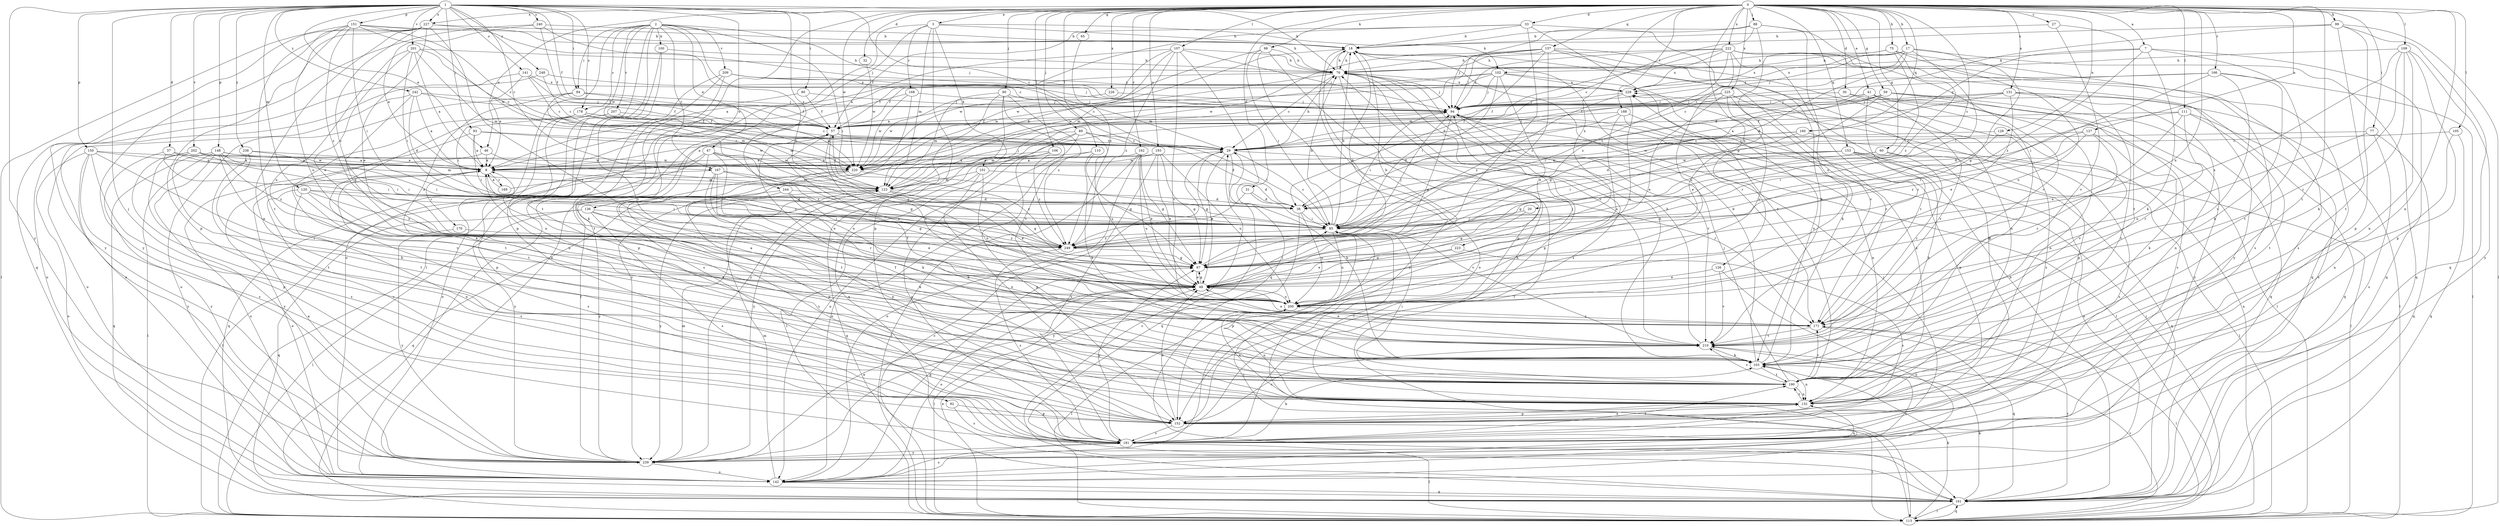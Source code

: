 strict digraph  {
0;
1;
2;
3;
7;
8;
17;
18;
20;
27;
29;
30;
31;
32;
33;
37;
38;
41;
46;
47;
48;
57;
59;
60;
65;
67;
75;
76;
77;
80;
84;
85;
88;
89;
90;
92;
93;
94;
98;
99;
100;
101;
102;
103;
105;
106;
107;
109;
110;
111;
113;
120;
123;
126;
127;
128;
131;
132;
136;
141;
142;
148;
150;
151;
152;
153;
157;
160;
161;
162;
166;
167;
168;
169;
170;
171;
178;
181;
188;
190;
193;
200;
201;
202;
207;
209;
210;
220;
222;
223;
225;
226;
227;
229;
238;
239;
240;
242;
244;
248;
249;
0 -> 3  [label=a];
0 -> 7  [label=a];
0 -> 17  [label=b];
0 -> 20  [label=c];
0 -> 27  [label=c];
0 -> 30  [label=d];
0 -> 31  [label=d];
0 -> 32  [label=d];
0 -> 33  [label=d];
0 -> 41  [label=e];
0 -> 46  [label=e];
0 -> 59  [label=g];
0 -> 60  [label=g];
0 -> 65  [label=g];
0 -> 75  [label=h];
0 -> 77  [label=i];
0 -> 88  [label=j];
0 -> 89  [label=j];
0 -> 90  [label=j];
0 -> 98  [label=k];
0 -> 99  [label=k];
0 -> 105  [label=l];
0 -> 106  [label=l];
0 -> 107  [label=l];
0 -> 109  [label=l];
0 -> 110  [label=l];
0 -> 111  [label=l];
0 -> 113  [label=l];
0 -> 126  [label=n];
0 -> 127  [label=n];
0 -> 128  [label=n];
0 -> 131  [label=n];
0 -> 132  [label=n];
0 -> 153  [label=q];
0 -> 157  [label=q];
0 -> 160  [label=q];
0 -> 162  [label=r];
0 -> 166  [label=r];
0 -> 188  [label=t];
0 -> 190  [label=t];
0 -> 193  [label=u];
0 -> 200  [label=u];
0 -> 220  [label=w];
0 -> 222  [label=x];
0 -> 223  [label=x];
0 -> 225  [label=x];
0 -> 226  [label=x];
0 -> 227  [label=x];
1 -> 29  [label=c];
1 -> 37  [label=d];
1 -> 46  [label=e];
1 -> 57  [label=f];
1 -> 76  [label=h];
1 -> 80  [label=i];
1 -> 84  [label=i];
1 -> 92  [label=j];
1 -> 93  [label=j];
1 -> 120  [label=m];
1 -> 136  [label=o];
1 -> 141  [label=o];
1 -> 148  [label=p];
1 -> 150  [label=p];
1 -> 151  [label=p];
1 -> 167  [label=r];
1 -> 178  [label=s];
1 -> 201  [label=v];
1 -> 202  [label=v];
1 -> 227  [label=x];
1 -> 238  [label=y];
1 -> 239  [label=y];
1 -> 240  [label=z];
1 -> 242  [label=z];
1 -> 244  [label=z];
1 -> 248  [label=z];
2 -> 47  [label=e];
2 -> 84  [label=i];
2 -> 85  [label=i];
2 -> 94  [label=j];
2 -> 100  [label=k];
2 -> 142  [label=o];
2 -> 152  [label=p];
2 -> 167  [label=r];
2 -> 178  [label=s];
2 -> 190  [label=t];
2 -> 207  [label=v];
2 -> 209  [label=v];
2 -> 220  [label=w];
2 -> 249  [label=z];
3 -> 18  [label=b];
3 -> 101  [label=k];
3 -> 102  [label=k];
3 -> 113  [label=l];
3 -> 123  [label=m];
3 -> 142  [label=o];
3 -> 152  [label=p];
3 -> 168  [label=r];
7 -> 102  [label=k];
7 -> 103  [label=k];
7 -> 160  [label=q];
7 -> 161  [label=q];
7 -> 190  [label=t];
7 -> 249  [label=z];
8 -> 123  [label=m];
8 -> 142  [label=o];
8 -> 169  [label=r];
8 -> 170  [label=r];
8 -> 181  [label=s];
8 -> 249  [label=z];
17 -> 29  [label=c];
17 -> 38  [label=d];
17 -> 67  [label=g];
17 -> 76  [label=h];
17 -> 85  [label=i];
17 -> 94  [label=j];
17 -> 161  [label=q];
17 -> 229  [label=x];
18 -> 76  [label=h];
18 -> 142  [label=o];
18 -> 152  [label=p];
18 -> 171  [label=r];
20 -> 67  [label=g];
20 -> 85  [label=i];
27 -> 18  [label=b];
27 -> 190  [label=t];
27 -> 210  [label=v];
29 -> 8  [label=a];
29 -> 48  [label=e];
29 -> 67  [label=g];
29 -> 76  [label=h];
29 -> 103  [label=k];
29 -> 161  [label=q];
29 -> 171  [label=r];
30 -> 94  [label=j];
30 -> 113  [label=l];
30 -> 181  [label=s];
31 -> 38  [label=d];
31 -> 210  [label=v];
31 -> 249  [label=z];
32 -> 220  [label=w];
33 -> 8  [label=a];
33 -> 18  [label=b];
33 -> 57  [label=f];
33 -> 67  [label=g];
33 -> 103  [label=k];
33 -> 190  [label=t];
37 -> 8  [label=a];
37 -> 85  [label=i];
37 -> 123  [label=m];
37 -> 239  [label=y];
38 -> 85  [label=i];
38 -> 200  [label=u];
38 -> 239  [label=y];
41 -> 67  [label=g];
41 -> 94  [label=j];
41 -> 132  [label=n];
41 -> 171  [label=r];
41 -> 190  [label=t];
41 -> 210  [label=v];
41 -> 239  [label=y];
46 -> 8  [label=a];
46 -> 142  [label=o];
46 -> 249  [label=z];
47 -> 48  [label=e];
47 -> 67  [label=g];
47 -> 161  [label=q];
47 -> 190  [label=t];
47 -> 200  [label=u];
47 -> 220  [label=w];
47 -> 239  [label=y];
48 -> 18  [label=b];
48 -> 67  [label=g];
48 -> 85  [label=i];
48 -> 113  [label=l];
48 -> 142  [label=o];
48 -> 200  [label=u];
57 -> 29  [label=c];
57 -> 38  [label=d];
57 -> 67  [label=g];
57 -> 200  [label=u];
59 -> 48  [label=e];
59 -> 57  [label=f];
59 -> 85  [label=i];
59 -> 94  [label=j];
59 -> 113  [label=l];
59 -> 161  [label=q];
59 -> 181  [label=s];
60 -> 85  [label=i];
60 -> 171  [label=r];
60 -> 181  [label=s];
60 -> 220  [label=w];
65 -> 249  [label=z];
67 -> 18  [label=b];
67 -> 48  [label=e];
75 -> 76  [label=h];
75 -> 85  [label=i];
75 -> 181  [label=s];
75 -> 200  [label=u];
75 -> 229  [label=x];
75 -> 249  [label=z];
76 -> 18  [label=b];
76 -> 29  [label=c];
76 -> 57  [label=f];
76 -> 94  [label=j];
76 -> 113  [label=l];
76 -> 152  [label=p];
76 -> 181  [label=s];
76 -> 220  [label=w];
76 -> 229  [label=x];
77 -> 29  [label=c];
77 -> 161  [label=q];
77 -> 181  [label=s];
77 -> 200  [label=u];
80 -> 57  [label=f];
80 -> 85  [label=i];
80 -> 94  [label=j];
84 -> 48  [label=e];
84 -> 57  [label=f];
84 -> 94  [label=j];
84 -> 123  [label=m];
84 -> 142  [label=o];
85 -> 18  [label=b];
85 -> 29  [label=c];
85 -> 76  [label=h];
85 -> 152  [label=p];
85 -> 200  [label=u];
85 -> 249  [label=z];
88 -> 18  [label=b];
88 -> 29  [label=c];
88 -> 67  [label=g];
88 -> 94  [label=j];
88 -> 200  [label=u];
88 -> 210  [label=v];
89 -> 8  [label=a];
89 -> 29  [label=c];
89 -> 85  [label=i];
89 -> 113  [label=l];
89 -> 123  [label=m];
89 -> 142  [label=o];
89 -> 200  [label=u];
90 -> 94  [label=j];
90 -> 123  [label=m];
90 -> 161  [label=q];
90 -> 210  [label=v];
90 -> 239  [label=y];
90 -> 249  [label=z];
92 -> 152  [label=p];
92 -> 181  [label=s];
93 -> 8  [label=a];
93 -> 29  [label=c];
93 -> 85  [label=i];
93 -> 190  [label=t];
93 -> 220  [label=w];
94 -> 57  [label=f];
94 -> 67  [label=g];
94 -> 85  [label=i];
94 -> 113  [label=l];
94 -> 210  [label=v];
98 -> 76  [label=h];
98 -> 85  [label=i];
98 -> 142  [label=o];
98 -> 210  [label=v];
98 -> 220  [label=w];
99 -> 18  [label=b];
99 -> 38  [label=d];
99 -> 113  [label=l];
99 -> 152  [label=p];
99 -> 161  [label=q];
99 -> 190  [label=t];
100 -> 76  [label=h];
100 -> 132  [label=n];
100 -> 210  [label=v];
101 -> 38  [label=d];
101 -> 123  [label=m];
101 -> 132  [label=n];
101 -> 161  [label=q];
101 -> 200  [label=u];
102 -> 8  [label=a];
102 -> 48  [label=e];
102 -> 57  [label=f];
102 -> 85  [label=i];
102 -> 94  [label=j];
102 -> 103  [label=k];
102 -> 220  [label=w];
102 -> 229  [label=x];
103 -> 18  [label=b];
103 -> 76  [label=h];
103 -> 132  [label=n];
103 -> 190  [label=t];
103 -> 229  [label=x];
105 -> 29  [label=c];
105 -> 132  [label=n];
105 -> 161  [label=q];
106 -> 8  [label=a];
106 -> 152  [label=p];
106 -> 181  [label=s];
106 -> 239  [label=y];
106 -> 249  [label=z];
107 -> 8  [label=a];
107 -> 76  [label=h];
107 -> 94  [label=j];
107 -> 123  [label=m];
107 -> 161  [label=q];
107 -> 210  [label=v];
107 -> 220  [label=w];
107 -> 249  [label=z];
109 -> 48  [label=e];
109 -> 76  [label=h];
109 -> 103  [label=k];
109 -> 132  [label=n];
109 -> 152  [label=p];
109 -> 171  [label=r];
109 -> 239  [label=y];
110 -> 8  [label=a];
110 -> 67  [label=g];
110 -> 103  [label=k];
110 -> 142  [label=o];
111 -> 38  [label=d];
111 -> 48  [label=e];
111 -> 57  [label=f];
111 -> 171  [label=r];
111 -> 181  [label=s];
111 -> 190  [label=t];
113 -> 29  [label=c];
113 -> 48  [label=e];
113 -> 85  [label=i];
113 -> 94  [label=j];
113 -> 103  [label=k];
113 -> 161  [label=q];
113 -> 210  [label=v];
113 -> 229  [label=x];
120 -> 38  [label=d];
120 -> 85  [label=i];
120 -> 132  [label=n];
120 -> 181  [label=s];
120 -> 200  [label=u];
120 -> 249  [label=z];
123 -> 38  [label=d];
123 -> 48  [label=e];
123 -> 57  [label=f];
123 -> 67  [label=g];
123 -> 94  [label=j];
123 -> 239  [label=y];
126 -> 48  [label=e];
126 -> 142  [label=o];
126 -> 210  [label=v];
127 -> 29  [label=c];
127 -> 85  [label=i];
127 -> 103  [label=k];
127 -> 171  [label=r];
127 -> 249  [label=z];
128 -> 29  [label=c];
128 -> 85  [label=i];
128 -> 210  [label=v];
131 -> 8  [label=a];
131 -> 29  [label=c];
131 -> 48  [label=e];
131 -> 94  [label=j];
131 -> 132  [label=n];
131 -> 161  [label=q];
131 -> 190  [label=t];
132 -> 57  [label=f];
132 -> 85  [label=i];
132 -> 152  [label=p];
132 -> 190  [label=t];
132 -> 200  [label=u];
132 -> 229  [label=x];
136 -> 48  [label=e];
136 -> 85  [label=i];
136 -> 103  [label=k];
136 -> 113  [label=l];
136 -> 161  [label=q];
136 -> 181  [label=s];
141 -> 8  [label=a];
141 -> 29  [label=c];
141 -> 57  [label=f];
141 -> 142  [label=o];
141 -> 229  [label=x];
142 -> 67  [label=g];
142 -> 123  [label=m];
142 -> 161  [label=q];
142 -> 181  [label=s];
142 -> 210  [label=v];
148 -> 8  [label=a];
148 -> 85  [label=i];
148 -> 113  [label=l];
148 -> 161  [label=q];
148 -> 210  [label=v];
148 -> 220  [label=w];
148 -> 239  [label=y];
148 -> 249  [label=z];
150 -> 8  [label=a];
150 -> 142  [label=o];
150 -> 152  [label=p];
150 -> 171  [label=r];
150 -> 181  [label=s];
150 -> 220  [label=w];
150 -> 239  [label=y];
151 -> 18  [label=b];
151 -> 29  [label=c];
151 -> 76  [label=h];
151 -> 85  [label=i];
151 -> 113  [label=l];
151 -> 190  [label=t];
151 -> 200  [label=u];
151 -> 220  [label=w];
151 -> 249  [label=z];
152 -> 48  [label=e];
152 -> 113  [label=l];
152 -> 132  [label=n];
152 -> 181  [label=s];
152 -> 210  [label=v];
153 -> 67  [label=g];
153 -> 85  [label=i];
153 -> 103  [label=k];
153 -> 113  [label=l];
153 -> 142  [label=o];
153 -> 161  [label=q];
153 -> 220  [label=w];
157 -> 38  [label=d];
157 -> 76  [label=h];
157 -> 94  [label=j];
157 -> 123  [label=m];
157 -> 132  [label=n];
157 -> 152  [label=p];
157 -> 210  [label=v];
157 -> 220  [label=w];
157 -> 249  [label=z];
160 -> 29  [label=c];
160 -> 38  [label=d];
160 -> 113  [label=l];
160 -> 220  [label=w];
161 -> 18  [label=b];
161 -> 29  [label=c];
161 -> 103  [label=k];
161 -> 113  [label=l];
161 -> 171  [label=r];
162 -> 8  [label=a];
162 -> 48  [label=e];
162 -> 67  [label=g];
162 -> 113  [label=l];
162 -> 142  [label=o];
162 -> 200  [label=u];
166 -> 29  [label=c];
166 -> 85  [label=i];
166 -> 103  [label=k];
166 -> 113  [label=l];
166 -> 210  [label=v];
166 -> 229  [label=x];
167 -> 48  [label=e];
167 -> 85  [label=i];
167 -> 103  [label=k];
167 -> 113  [label=l];
167 -> 123  [label=m];
167 -> 171  [label=r];
168 -> 94  [label=j];
168 -> 181  [label=s];
168 -> 220  [label=w];
168 -> 239  [label=y];
169 -> 8  [label=a];
169 -> 18  [label=b];
170 -> 239  [label=y];
170 -> 249  [label=z];
171 -> 8  [label=a];
171 -> 48  [label=e];
171 -> 113  [label=l];
171 -> 161  [label=q];
171 -> 210  [label=v];
178 -> 29  [label=c];
178 -> 57  [label=f];
178 -> 103  [label=k];
178 -> 123  [label=m];
178 -> 190  [label=t];
181 -> 67  [label=g];
181 -> 76  [label=h];
181 -> 94  [label=j];
181 -> 103  [label=k];
181 -> 113  [label=l];
181 -> 190  [label=t];
181 -> 239  [label=y];
188 -> 38  [label=d];
188 -> 57  [label=f];
188 -> 132  [label=n];
188 -> 152  [label=p];
188 -> 200  [label=u];
190 -> 8  [label=a];
190 -> 85  [label=i];
190 -> 94  [label=j];
190 -> 132  [label=n];
190 -> 171  [label=r];
190 -> 210  [label=v];
193 -> 8  [label=a];
193 -> 48  [label=e];
193 -> 67  [label=g];
193 -> 181  [label=s];
193 -> 200  [label=u];
193 -> 220  [label=w];
200 -> 94  [label=j];
200 -> 113  [label=l];
200 -> 132  [label=n];
200 -> 171  [label=r];
201 -> 8  [label=a];
201 -> 29  [label=c];
201 -> 48  [label=e];
201 -> 76  [label=h];
201 -> 85  [label=i];
201 -> 123  [label=m];
201 -> 200  [label=u];
202 -> 8  [label=a];
202 -> 85  [label=i];
202 -> 103  [label=k];
202 -> 181  [label=s];
202 -> 190  [label=t];
202 -> 220  [label=w];
207 -> 57  [label=f];
207 -> 142  [label=o];
207 -> 152  [label=p];
207 -> 220  [label=w];
209 -> 29  [label=c];
209 -> 94  [label=j];
209 -> 103  [label=k];
209 -> 152  [label=p];
209 -> 190  [label=t];
209 -> 229  [label=x];
210 -> 48  [label=e];
210 -> 57  [label=f];
210 -> 76  [label=h];
210 -> 103  [label=k];
220 -> 152  [label=p];
220 -> 181  [label=s];
220 -> 239  [label=y];
220 -> 249  [label=z];
222 -> 76  [label=h];
222 -> 94  [label=j];
222 -> 123  [label=m];
222 -> 161  [label=q];
222 -> 171  [label=r];
222 -> 181  [label=s];
222 -> 200  [label=u];
222 -> 229  [label=x];
222 -> 239  [label=y];
222 -> 249  [label=z];
223 -> 48  [label=e];
223 -> 67  [label=g];
223 -> 181  [label=s];
225 -> 48  [label=e];
225 -> 57  [label=f];
225 -> 94  [label=j];
225 -> 152  [label=p];
225 -> 171  [label=r];
225 -> 200  [label=u];
226 -> 94  [label=j];
226 -> 220  [label=w];
227 -> 18  [label=b];
227 -> 29  [label=c];
227 -> 48  [label=e];
227 -> 132  [label=n];
227 -> 152  [label=p];
227 -> 161  [label=q];
227 -> 171  [label=r];
227 -> 239  [label=y];
227 -> 249  [label=z];
229 -> 94  [label=j];
229 -> 200  [label=u];
229 -> 249  [label=z];
238 -> 8  [label=a];
238 -> 85  [label=i];
238 -> 181  [label=s];
238 -> 190  [label=t];
239 -> 8  [label=a];
239 -> 48  [label=e];
239 -> 57  [label=f];
239 -> 123  [label=m];
239 -> 132  [label=n];
239 -> 142  [label=o];
240 -> 8  [label=a];
240 -> 18  [label=b];
240 -> 57  [label=f];
240 -> 94  [label=j];
240 -> 239  [label=y];
242 -> 8  [label=a];
242 -> 38  [label=d];
242 -> 57  [label=f];
242 -> 67  [label=g];
242 -> 94  [label=j];
242 -> 142  [label=o];
244 -> 38  [label=d];
244 -> 67  [label=g];
244 -> 103  [label=k];
244 -> 132  [label=n];
244 -> 161  [label=q];
248 -> 29  [label=c];
248 -> 142  [label=o];
248 -> 229  [label=x];
249 -> 67  [label=g];
249 -> 94  [label=j];
249 -> 181  [label=s];
}

